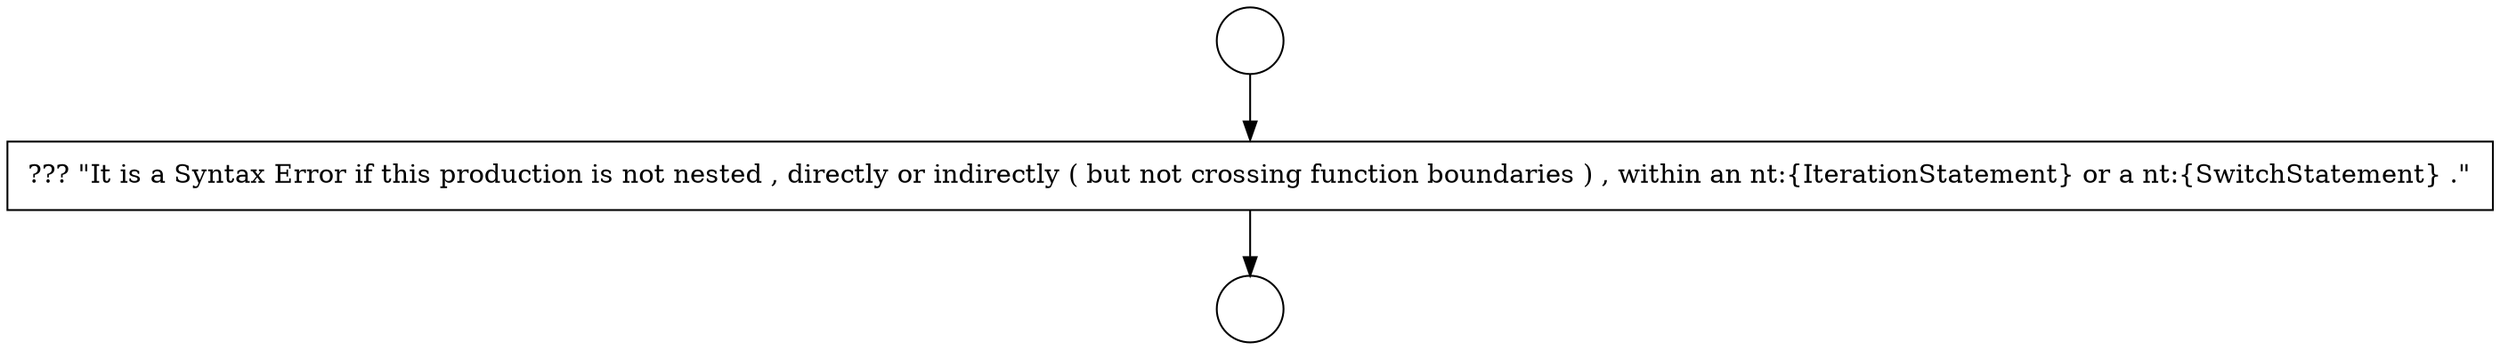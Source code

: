 digraph {
  node16307 [shape=circle label=" " color="black" fillcolor="white" style=filled]
  node16309 [shape=none, margin=0, label=<<font color="black">
    <table border="0" cellborder="1" cellspacing="0" cellpadding="10">
      <tr><td align="left">??? &quot;It is a Syntax Error if this production is not nested , directly or indirectly ( but not crossing function boundaries ) , within an nt:{IterationStatement} or a nt:{SwitchStatement} .&quot;</td></tr>
    </table>
  </font>> color="black" fillcolor="white" style=filled]
  node16308 [shape=circle label=" " color="black" fillcolor="white" style=filled]
  node16307 -> node16309 [ color="black"]
  node16309 -> node16308 [ color="black"]
}
